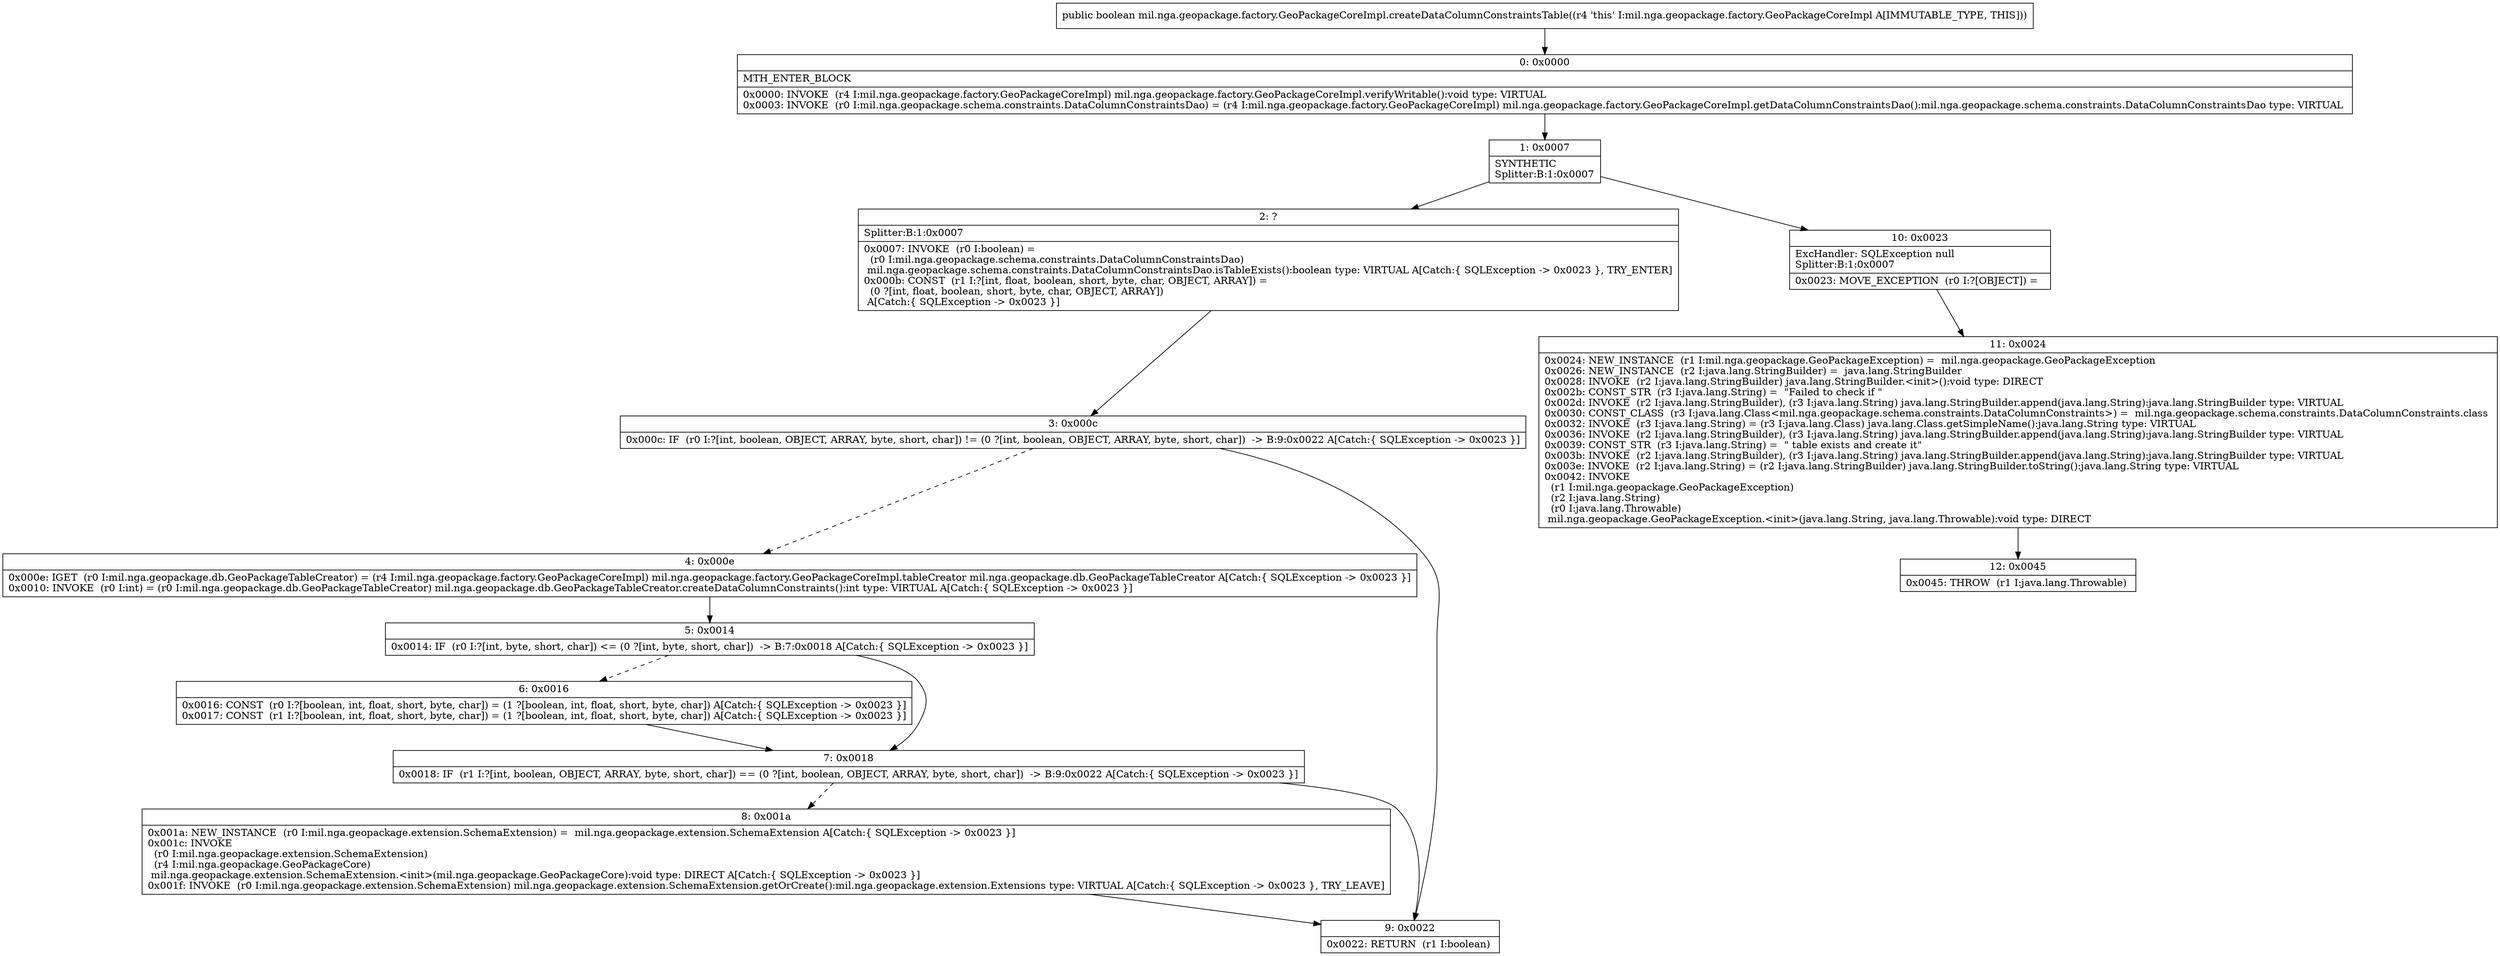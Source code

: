 digraph "CFG formil.nga.geopackage.factory.GeoPackageCoreImpl.createDataColumnConstraintsTable()Z" {
Node_0 [shape=record,label="{0\:\ 0x0000|MTH_ENTER_BLOCK\l|0x0000: INVOKE  (r4 I:mil.nga.geopackage.factory.GeoPackageCoreImpl) mil.nga.geopackage.factory.GeoPackageCoreImpl.verifyWritable():void type: VIRTUAL \l0x0003: INVOKE  (r0 I:mil.nga.geopackage.schema.constraints.DataColumnConstraintsDao) = (r4 I:mil.nga.geopackage.factory.GeoPackageCoreImpl) mil.nga.geopackage.factory.GeoPackageCoreImpl.getDataColumnConstraintsDao():mil.nga.geopackage.schema.constraints.DataColumnConstraintsDao type: VIRTUAL \l}"];
Node_1 [shape=record,label="{1\:\ 0x0007|SYNTHETIC\lSplitter:B:1:0x0007\l}"];
Node_2 [shape=record,label="{2\:\ ?|Splitter:B:1:0x0007\l|0x0007: INVOKE  (r0 I:boolean) = \l  (r0 I:mil.nga.geopackage.schema.constraints.DataColumnConstraintsDao)\l mil.nga.geopackage.schema.constraints.DataColumnConstraintsDao.isTableExists():boolean type: VIRTUAL A[Catch:\{ SQLException \-\> 0x0023 \}, TRY_ENTER]\l0x000b: CONST  (r1 I:?[int, float, boolean, short, byte, char, OBJECT, ARRAY]) = \l  (0 ?[int, float, boolean, short, byte, char, OBJECT, ARRAY])\l A[Catch:\{ SQLException \-\> 0x0023 \}]\l}"];
Node_3 [shape=record,label="{3\:\ 0x000c|0x000c: IF  (r0 I:?[int, boolean, OBJECT, ARRAY, byte, short, char]) != (0 ?[int, boolean, OBJECT, ARRAY, byte, short, char])  \-\> B:9:0x0022 A[Catch:\{ SQLException \-\> 0x0023 \}]\l}"];
Node_4 [shape=record,label="{4\:\ 0x000e|0x000e: IGET  (r0 I:mil.nga.geopackage.db.GeoPackageTableCreator) = (r4 I:mil.nga.geopackage.factory.GeoPackageCoreImpl) mil.nga.geopackage.factory.GeoPackageCoreImpl.tableCreator mil.nga.geopackage.db.GeoPackageTableCreator A[Catch:\{ SQLException \-\> 0x0023 \}]\l0x0010: INVOKE  (r0 I:int) = (r0 I:mil.nga.geopackage.db.GeoPackageTableCreator) mil.nga.geopackage.db.GeoPackageTableCreator.createDataColumnConstraints():int type: VIRTUAL A[Catch:\{ SQLException \-\> 0x0023 \}]\l}"];
Node_5 [shape=record,label="{5\:\ 0x0014|0x0014: IF  (r0 I:?[int, byte, short, char]) \<= (0 ?[int, byte, short, char])  \-\> B:7:0x0018 A[Catch:\{ SQLException \-\> 0x0023 \}]\l}"];
Node_6 [shape=record,label="{6\:\ 0x0016|0x0016: CONST  (r0 I:?[boolean, int, float, short, byte, char]) = (1 ?[boolean, int, float, short, byte, char]) A[Catch:\{ SQLException \-\> 0x0023 \}]\l0x0017: CONST  (r1 I:?[boolean, int, float, short, byte, char]) = (1 ?[boolean, int, float, short, byte, char]) A[Catch:\{ SQLException \-\> 0x0023 \}]\l}"];
Node_7 [shape=record,label="{7\:\ 0x0018|0x0018: IF  (r1 I:?[int, boolean, OBJECT, ARRAY, byte, short, char]) == (0 ?[int, boolean, OBJECT, ARRAY, byte, short, char])  \-\> B:9:0x0022 A[Catch:\{ SQLException \-\> 0x0023 \}]\l}"];
Node_8 [shape=record,label="{8\:\ 0x001a|0x001a: NEW_INSTANCE  (r0 I:mil.nga.geopackage.extension.SchemaExtension) =  mil.nga.geopackage.extension.SchemaExtension A[Catch:\{ SQLException \-\> 0x0023 \}]\l0x001c: INVOKE  \l  (r0 I:mil.nga.geopackage.extension.SchemaExtension)\l  (r4 I:mil.nga.geopackage.GeoPackageCore)\l mil.nga.geopackage.extension.SchemaExtension.\<init\>(mil.nga.geopackage.GeoPackageCore):void type: DIRECT A[Catch:\{ SQLException \-\> 0x0023 \}]\l0x001f: INVOKE  (r0 I:mil.nga.geopackage.extension.SchemaExtension) mil.nga.geopackage.extension.SchemaExtension.getOrCreate():mil.nga.geopackage.extension.Extensions type: VIRTUAL A[Catch:\{ SQLException \-\> 0x0023 \}, TRY_LEAVE]\l}"];
Node_9 [shape=record,label="{9\:\ 0x0022|0x0022: RETURN  (r1 I:boolean) \l}"];
Node_10 [shape=record,label="{10\:\ 0x0023|ExcHandler: SQLException null\lSplitter:B:1:0x0007\l|0x0023: MOVE_EXCEPTION  (r0 I:?[OBJECT]) =  \l}"];
Node_11 [shape=record,label="{11\:\ 0x0024|0x0024: NEW_INSTANCE  (r1 I:mil.nga.geopackage.GeoPackageException) =  mil.nga.geopackage.GeoPackageException \l0x0026: NEW_INSTANCE  (r2 I:java.lang.StringBuilder) =  java.lang.StringBuilder \l0x0028: INVOKE  (r2 I:java.lang.StringBuilder) java.lang.StringBuilder.\<init\>():void type: DIRECT \l0x002b: CONST_STR  (r3 I:java.lang.String) =  \"Failed to check if \" \l0x002d: INVOKE  (r2 I:java.lang.StringBuilder), (r3 I:java.lang.String) java.lang.StringBuilder.append(java.lang.String):java.lang.StringBuilder type: VIRTUAL \l0x0030: CONST_CLASS  (r3 I:java.lang.Class\<mil.nga.geopackage.schema.constraints.DataColumnConstraints\>) =  mil.nga.geopackage.schema.constraints.DataColumnConstraints.class \l0x0032: INVOKE  (r3 I:java.lang.String) = (r3 I:java.lang.Class) java.lang.Class.getSimpleName():java.lang.String type: VIRTUAL \l0x0036: INVOKE  (r2 I:java.lang.StringBuilder), (r3 I:java.lang.String) java.lang.StringBuilder.append(java.lang.String):java.lang.StringBuilder type: VIRTUAL \l0x0039: CONST_STR  (r3 I:java.lang.String) =  \" table exists and create it\" \l0x003b: INVOKE  (r2 I:java.lang.StringBuilder), (r3 I:java.lang.String) java.lang.StringBuilder.append(java.lang.String):java.lang.StringBuilder type: VIRTUAL \l0x003e: INVOKE  (r2 I:java.lang.String) = (r2 I:java.lang.StringBuilder) java.lang.StringBuilder.toString():java.lang.String type: VIRTUAL \l0x0042: INVOKE  \l  (r1 I:mil.nga.geopackage.GeoPackageException)\l  (r2 I:java.lang.String)\l  (r0 I:java.lang.Throwable)\l mil.nga.geopackage.GeoPackageException.\<init\>(java.lang.String, java.lang.Throwable):void type: DIRECT \l}"];
Node_12 [shape=record,label="{12\:\ 0x0045|0x0045: THROW  (r1 I:java.lang.Throwable) \l}"];
MethodNode[shape=record,label="{public boolean mil.nga.geopackage.factory.GeoPackageCoreImpl.createDataColumnConstraintsTable((r4 'this' I:mil.nga.geopackage.factory.GeoPackageCoreImpl A[IMMUTABLE_TYPE, THIS])) }"];
MethodNode -> Node_0;
Node_0 -> Node_1;
Node_1 -> Node_2;
Node_1 -> Node_10;
Node_2 -> Node_3;
Node_3 -> Node_4[style=dashed];
Node_3 -> Node_9;
Node_4 -> Node_5;
Node_5 -> Node_6[style=dashed];
Node_5 -> Node_7;
Node_6 -> Node_7;
Node_7 -> Node_8[style=dashed];
Node_7 -> Node_9;
Node_8 -> Node_9;
Node_10 -> Node_11;
Node_11 -> Node_12;
}

